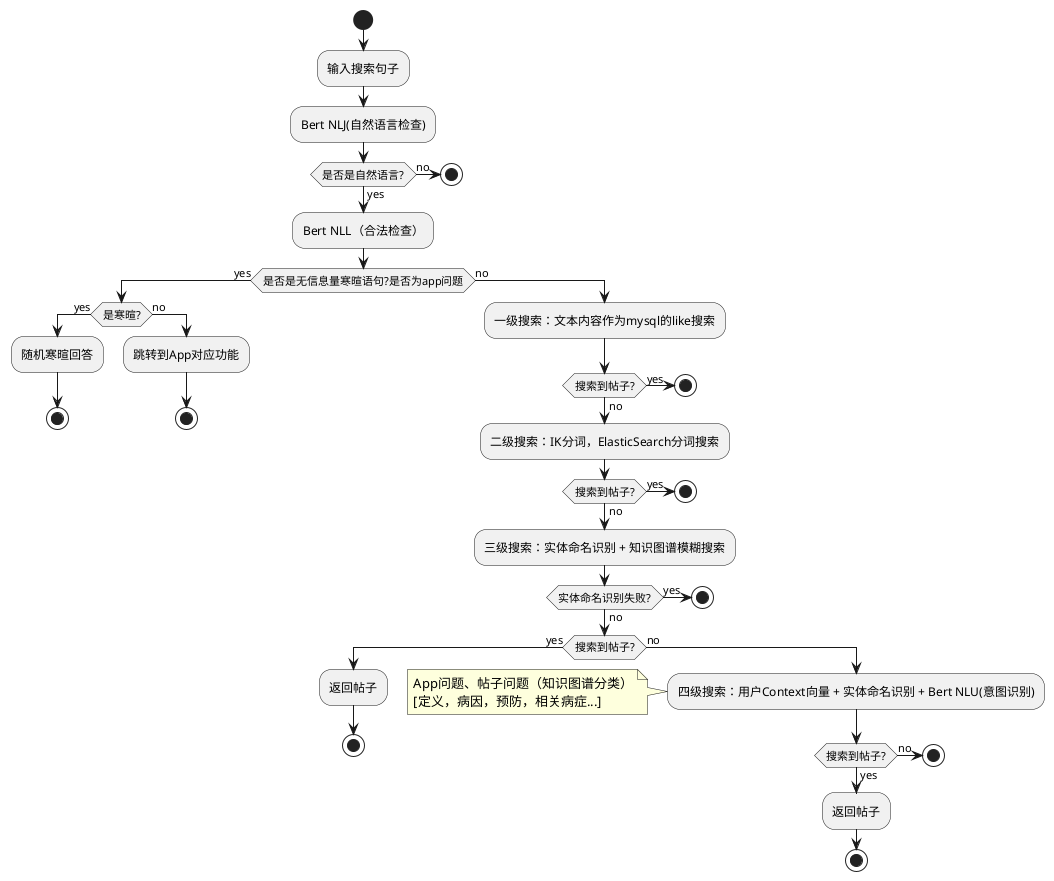 @startuml
start
:输入搜索句子;
:Bert NLJ(自然语言检查);
if (是否是自然语言?) then (no)
  stop
else (yes)
  :Bert NLL（合法检查）;
  if (是否是无信息量寒暄语句?是否为app问题) then (yes)
    if (是寒暄?) then (yes)
        :随机寒暄回答;
        stop
    else (no)
        :跳转到App对应功能;
        stop
    endif
  else (no)
      :一级搜索：文本内容作为mysql的like搜索;
      if (搜索到帖子?) then (yes)
        stop
      else (no)
        :二级搜索：IK分词，ElasticSearch分词搜索;
        if (搜索到帖子?) then (yes)
          stop
        else (no)
          :三级搜索：实体命名识别 + 知识图谱模糊搜索;
          if (实体命名识别失败?) then (yes)
            stop
          else (no)
            if (搜索到帖子?) then (yes)
              :返回帖子;
              stop
            else (no)
              :四级搜索：用户Context向量 + 实体命名识别 + Bert NLU(意图识别);
              note
                App问题、帖子问题（知识图谱分类）
                [定义，病因，预防，相关病症...]
              end note
              if (搜索到帖子?) then (yes)
                :返回帖子;
                stop
              else (no)
                stop
              endif
            endif
          endif
        endif
      endif
  endif
endif
@enduml